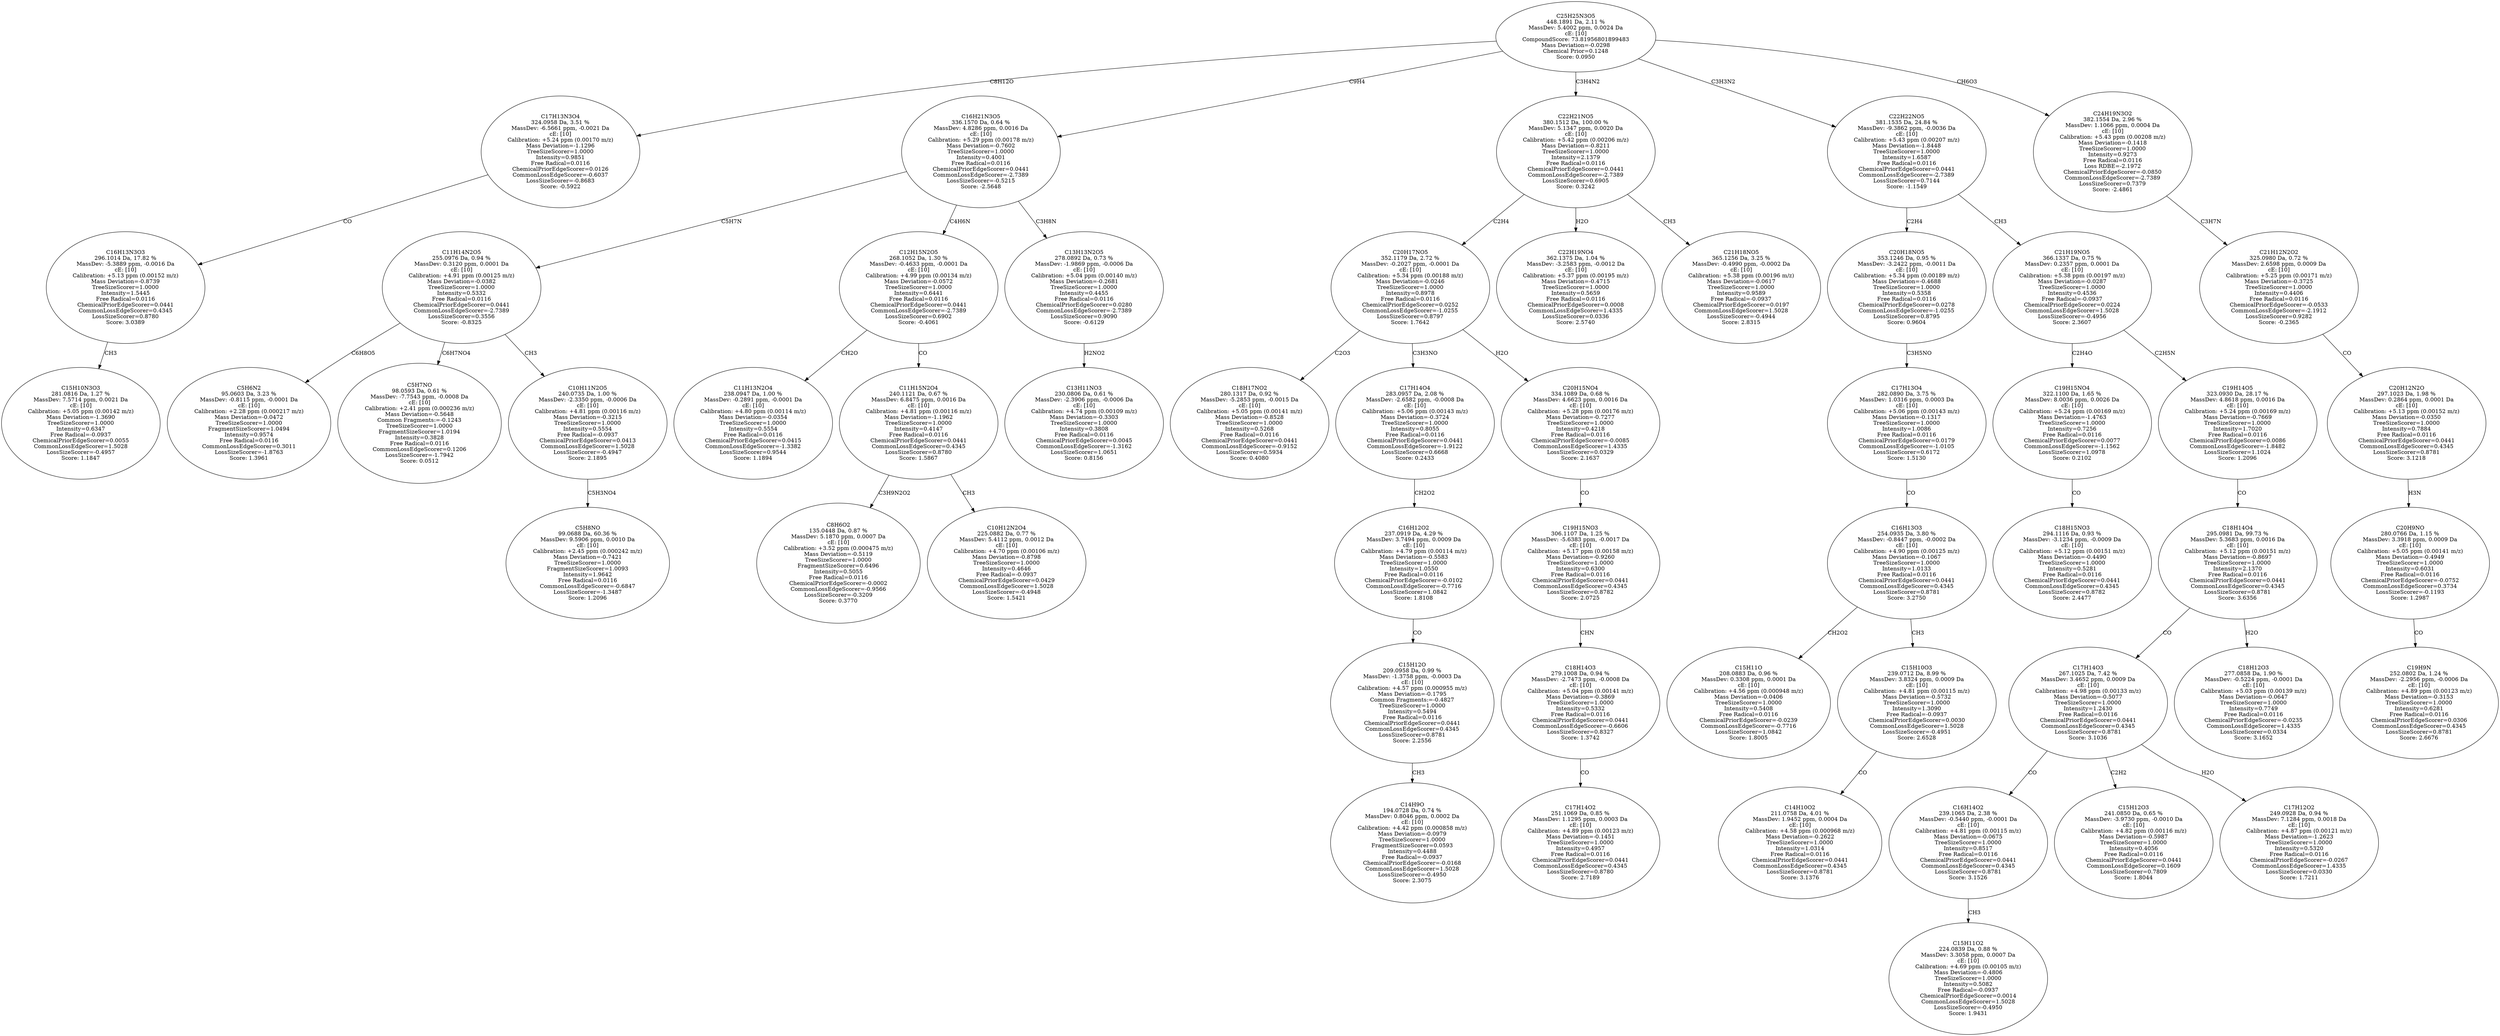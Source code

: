 strict digraph {
v1 [label="C15H10N3O3\n281.0816 Da, 1.27 %\nMassDev: 7.5714 ppm, 0.0021 Da\ncE: [10]\nCalibration: +5.05 ppm (0.00142 m/z)\nMass Deviation=-1.3690\nTreeSizeScorer=1.0000\nIntensity=0.6347\nFree Radical=-0.0937\nChemicalPriorEdgeScorer=0.0055\nCommonLossEdgeScorer=1.5028\nLossSizeScorer=-0.4957\nScore: 1.1847"];
v2 [label="C16H13N3O3\n296.1014 Da, 17.82 %\nMassDev: -5.3889 ppm, -0.0016 Da\ncE: [10]\nCalibration: +5.13 ppm (0.00152 m/z)\nMass Deviation=-0.8739\nTreeSizeScorer=1.0000\nIntensity=1.5445\nFree Radical=0.0116\nChemicalPriorEdgeScorer=0.0441\nCommonLossEdgeScorer=0.4345\nLossSizeScorer=0.8780\nScore: 3.0389"];
v3 [label="C17H13N3O4\n324.0958 Da, 3.51 %\nMassDev: -6.5661 ppm, -0.0021 Da\ncE: [10]\nCalibration: +5.24 ppm (0.00170 m/z)\nMass Deviation=-1.1296\nTreeSizeScorer=1.0000\nIntensity=0.9851\nFree Radical=0.0116\nChemicalPriorEdgeScorer=0.0126\nCommonLossEdgeScorer=-0.6037\nLossSizeScorer=-0.8683\nScore: -0.5922"];
v4 [label="C5H6N2\n95.0603 Da, 3.23 %\nMassDev: -0.8115 ppm, -0.0001 Da\ncE: [10]\nCalibration: +2.28 ppm (0.000217 m/z)\nMass Deviation=-0.0472\nTreeSizeScorer=1.0000\nFragmentSizeScorer=1.0494\nIntensity=0.9574\nFree Radical=0.0116\nCommonLossEdgeScorer=0.3011\nLossSizeScorer=-1.8763\nScore: 1.3961"];
v5 [label="C5H7NO\n98.0593 Da, 0.61 %\nMassDev: -7.7543 ppm, -0.0008 Da\ncE: [10]\nCalibration: +2.41 ppm (0.000236 m/z)\nMass Deviation=-0.5648\nCommon Fragments:=-0.1243\nTreeSizeScorer=1.0000\nFragmentSizeScorer=1.0194\nIntensity=0.3828\nFree Radical=0.0116\nCommonLossEdgeScorer=0.1206\nLossSizeScorer=-1.7942\nScore: 0.0512"];
v6 [label="C5H8NO\n99.0688 Da, 60.36 %\nMassDev: 9.5906 ppm, 0.0010 Da\ncE: [10]\nCalibration: +2.45 ppm (0.000242 m/z)\nMass Deviation=-0.7421\nTreeSizeScorer=1.0000\nFragmentSizeScorer=1.0093\nIntensity=1.9642\nFree Radical=0.0116\nCommonLossEdgeScorer=-0.6847\nLossSizeScorer=-1.3487\nScore: 1.2096"];
v7 [label="C10H11N2O5\n240.0735 Da, 1.00 %\nMassDev: -2.3350 ppm, -0.0006 Da\ncE: [10]\nCalibration: +4.81 ppm (0.00116 m/z)\nMass Deviation=-0.3215\nTreeSizeScorer=1.0000\nIntensity=0.5554\nFree Radical=-0.0937\nChemicalPriorEdgeScorer=0.0413\nCommonLossEdgeScorer=1.5028\nLossSizeScorer=-0.4947\nScore: 2.1895"];
v8 [label="C11H14N2O5\n255.0976 Da, 0.94 %\nMassDev: 0.3120 ppm, 0.0001 Da\ncE: [10]\nCalibration: +4.91 ppm (0.00125 m/z)\nMass Deviation=-0.0382\nTreeSizeScorer=1.0000\nIntensity=0.5332\nFree Radical=0.0116\nChemicalPriorEdgeScorer=0.0441\nCommonLossEdgeScorer=-2.7389\nLossSizeScorer=0.3556\nScore: -0.8325"];
v9 [label="C11H13N2O4\n238.0947 Da, 1.00 %\nMassDev: -0.2891 ppm, -0.0001 Da\ncE: [10]\nCalibration: +4.80 ppm (0.00114 m/z)\nMass Deviation=-0.0354\nTreeSizeScorer=1.0000\nIntensity=0.5554\nFree Radical=0.0116\nChemicalPriorEdgeScorer=0.0415\nCommonLossEdgeScorer=-1.3382\nLossSizeScorer=0.9544\nScore: 1.1894"];
v10 [label="C8H6O2\n135.0448 Da, 0.87 %\nMassDev: 5.1870 ppm, 0.0007 Da\ncE: [10]\nCalibration: +3.52 ppm (0.000475 m/z)\nMass Deviation=-0.5119\nTreeSizeScorer=1.0000\nFragmentSizeScorer=0.6496\nIntensity=0.5055\nFree Radical=0.0116\nChemicalPriorEdgeScorer=-0.0002\nCommonLossEdgeScorer=-0.9566\nLossSizeScorer=-0.3209\nScore: 0.3770"];
v11 [label="C10H12N2O4\n225.0882 Da, 0.77 %\nMassDev: 5.4112 ppm, 0.0012 Da\ncE: [10]\nCalibration: +4.70 ppm (0.00106 m/z)\nMass Deviation=-0.8798\nTreeSizeScorer=1.0000\nIntensity=0.4646\nFree Radical=-0.0937\nChemicalPriorEdgeScorer=0.0429\nCommonLossEdgeScorer=1.5028\nLossSizeScorer=-0.4948\nScore: 1.5421"];
v12 [label="C11H15N2O4\n240.1121 Da, 0.67 %\nMassDev: 6.8475 ppm, 0.0016 Da\ncE: [10]\nCalibration: +4.81 ppm (0.00116 m/z)\nMass Deviation=-1.1962\nTreeSizeScorer=1.0000\nIntensity=0.4147\nFree Radical=0.0116\nChemicalPriorEdgeScorer=0.0441\nCommonLossEdgeScorer=0.4345\nLossSizeScorer=0.8780\nScore: 1.5867"];
v13 [label="C12H15N2O5\n268.1052 Da, 1.30 %\nMassDev: -0.4633 ppm, -0.0001 Da\ncE: [10]\nCalibration: +4.99 ppm (0.00134 m/z)\nMass Deviation=-0.0572\nTreeSizeScorer=1.0000\nIntensity=0.6441\nFree Radical=0.0116\nChemicalPriorEdgeScorer=0.0441\nCommonLossEdgeScorer=-2.7389\nLossSizeScorer=0.6902\nScore: -0.4061"];
v14 [label="C13H11NO3\n230.0806 Da, 0.61 %\nMassDev: -2.3906 ppm, -0.0006 Da\ncE: [10]\nCalibration: +4.74 ppm (0.00109 m/z)\nMass Deviation=-0.3303\nTreeSizeScorer=1.0000\nIntensity=0.3808\nFree Radical=0.0116\nChemicalPriorEdgeScorer=0.0045\nCommonLossEdgeScorer=-1.3162\nLossSizeScorer=1.0651\nScore: 0.8156"];
v15 [label="C13H13N2O5\n278.0892 Da, 0.73 %\nMassDev: -1.9869 ppm, -0.0006 Da\ncE: [10]\nCalibration: +5.04 ppm (0.00140 m/z)\nMass Deviation=-0.2681\nTreeSizeScorer=1.0000\nIntensity=0.4455\nFree Radical=0.0116\nChemicalPriorEdgeScorer=0.0280\nCommonLossEdgeScorer=-2.7389\nLossSizeScorer=0.9090\nScore: -0.6129"];
v16 [label="C16H21N3O5\n336.1570 Da, 0.64 %\nMassDev: 4.8286 ppm, 0.0016 Da\ncE: [10]\nCalibration: +5.29 ppm (0.00178 m/z)\nMass Deviation=-0.7602\nTreeSizeScorer=1.0000\nIntensity=0.4001\nFree Radical=0.0116\nChemicalPriorEdgeScorer=0.0441\nCommonLossEdgeScorer=-2.7389\nLossSizeScorer=-0.5215\nScore: -2.5648"];
v17 [label="C18H17NO2\n280.1317 Da, 0.92 %\nMassDev: -5.2853 ppm, -0.0015 Da\ncE: [10]\nCalibration: +5.05 ppm (0.00141 m/z)\nMass Deviation=-0.8528\nTreeSizeScorer=1.0000\nIntensity=0.5268\nFree Radical=0.0116\nChemicalPriorEdgeScorer=0.0441\nCommonLossEdgeScorer=-0.9152\nLossSizeScorer=0.5934\nScore: 0.4080"];
v18 [label="C14H9O\n194.0728 Da, 0.74 %\nMassDev: 0.8046 ppm, 0.0002 Da\ncE: [10]\nCalibration: +4.42 ppm (0.000858 m/z)\nMass Deviation=-0.0979\nTreeSizeScorer=1.0000\nFragmentSizeScorer=0.0593\nIntensity=0.4488\nFree Radical=-0.0937\nChemicalPriorEdgeScorer=-0.0168\nCommonLossEdgeScorer=1.5028\nLossSizeScorer=-0.4950\nScore: 2.3075"];
v19 [label="C15H12O\n209.0958 Da, 0.99 %\nMassDev: -1.3758 ppm, -0.0003 Da\ncE: [10]\nCalibration: +4.57 ppm (0.000955 m/z)\nMass Deviation=-0.1795\nCommon Fragments:=-0.4827\nTreeSizeScorer=1.0000\nIntensity=0.5494\nFree Radical=0.0116\nChemicalPriorEdgeScorer=0.0441\nCommonLossEdgeScorer=0.4345\nLossSizeScorer=0.8781\nScore: 2.2556"];
v20 [label="C16H12O2\n237.0919 Da, 4.29 %\nMassDev: 3.7494 ppm, 0.0009 Da\ncE: [10]\nCalibration: +4.79 ppm (0.00114 m/z)\nMass Deviation=-0.5583\nTreeSizeScorer=1.0000\nIntensity=1.0550\nFree Radical=0.0116\nChemicalPriorEdgeScorer=-0.0102\nCommonLossEdgeScorer=-0.7716\nLossSizeScorer=1.0842\nScore: 1.8108"];
v21 [label="C17H14O4\n283.0957 Da, 2.08 %\nMassDev: -2.6582 ppm, -0.0008 Da\ncE: [10]\nCalibration: +5.06 ppm (0.00143 m/z)\nMass Deviation=-0.3724\nTreeSizeScorer=1.0000\nIntensity=0.8055\nFree Radical=0.0116\nChemicalPriorEdgeScorer=0.0441\nCommonLossEdgeScorer=-1.9122\nLossSizeScorer=0.6668\nScore: 0.2433"];
v22 [label="C17H14O2\n251.1069 Da, 0.85 %\nMassDev: 1.1295 ppm, 0.0003 Da\ncE: [10]\nCalibration: +4.89 ppm (0.00123 m/z)\nMass Deviation=-0.1451\nTreeSizeScorer=1.0000\nIntensity=0.4957\nFree Radical=0.0116\nChemicalPriorEdgeScorer=0.0441\nCommonLossEdgeScorer=0.4345\nLossSizeScorer=0.8780\nScore: 2.7189"];
v23 [label="C18H14O3\n279.1008 Da, 0.94 %\nMassDev: -2.7473 ppm, -0.0008 Da\ncE: [10]\nCalibration: +5.04 ppm (0.00141 m/z)\nMass Deviation=-0.3869\nTreeSizeScorer=1.0000\nIntensity=0.5332\nFree Radical=0.0116\nChemicalPriorEdgeScorer=0.0441\nCommonLossEdgeScorer=-0.6606\nLossSizeScorer=0.8327\nScore: 1.3742"];
v24 [label="C19H15NO3\n306.1107 Da, 1.25 %\nMassDev: -5.6383 ppm, -0.0017 Da\ncE: [10]\nCalibration: +5.17 ppm (0.00158 m/z)\nMass Deviation=-0.9260\nTreeSizeScorer=1.0000\nIntensity=0.6300\nFree Radical=0.0116\nChemicalPriorEdgeScorer=0.0441\nCommonLossEdgeScorer=0.4345\nLossSizeScorer=0.8782\nScore: 2.0725"];
v25 [label="C20H15NO4\n334.1089 Da, 0.68 %\nMassDev: 4.6623 ppm, 0.0016 Da\ncE: [10]\nCalibration: +5.28 ppm (0.00176 m/z)\nMass Deviation=-0.7277\nTreeSizeScorer=1.0000\nIntensity=0.4218\nFree Radical=0.0116\nChemicalPriorEdgeScorer=-0.0085\nCommonLossEdgeScorer=1.4335\nLossSizeScorer=0.0329\nScore: 2.1637"];
v26 [label="C20H17NO5\n352.1179 Da, 2.72 %\nMassDev: -0.2027 ppm, -0.0001 Da\ncE: [10]\nCalibration: +5.34 ppm (0.00188 m/z)\nMass Deviation=-0.0246\nTreeSizeScorer=1.0000\nIntensity=0.8978\nFree Radical=0.0116\nChemicalPriorEdgeScorer=0.0252\nCommonLossEdgeScorer=-1.0255\nLossSizeScorer=0.8797\nScore: 1.7642"];
v27 [label="C22H19NO4\n362.1375 Da, 1.04 %\nMassDev: -3.2583 ppm, -0.0012 Da\ncE: [10]\nCalibration: +5.37 ppm (0.00195 m/z)\nMass Deviation=-0.4715\nTreeSizeScorer=1.0000\nIntensity=0.5659\nFree Radical=0.0116\nChemicalPriorEdgeScorer=0.0008\nCommonLossEdgeScorer=1.4335\nLossSizeScorer=0.0336\nScore: 2.5740"];
v28 [label="C21H18NO5\n365.1256 Da, 3.25 %\nMassDev: -0.4990 ppm, -0.0002 Da\ncE: [10]\nCalibration: +5.38 ppm (0.00196 m/z)\nMass Deviation=-0.0617\nTreeSizeScorer=1.0000\nIntensity=0.9589\nFree Radical=-0.0937\nChemicalPriorEdgeScorer=0.0197\nCommonLossEdgeScorer=1.5028\nLossSizeScorer=-0.4944\nScore: 2.8315"];
v29 [label="C22H21NO5\n380.1512 Da, 100.00 %\nMassDev: 5.1347 ppm, 0.0020 Da\ncE: [10]\nCalibration: +5.42 ppm (0.00206 m/z)\nMass Deviation=-0.8211\nTreeSizeScorer=1.0000\nIntensity=2.1379\nFree Radical=0.0116\nChemicalPriorEdgeScorer=0.0441\nCommonLossEdgeScorer=-2.7389\nLossSizeScorer=0.6905\nScore: 0.3242"];
v30 [label="C15H11O\n208.0883 Da, 0.96 %\nMassDev: 0.3308 ppm, 0.0001 Da\ncE: [10]\nCalibration: +4.56 ppm (0.000948 m/z)\nMass Deviation=-0.0406\nTreeSizeScorer=1.0000\nIntensity=0.5408\nFree Radical=0.0116\nChemicalPriorEdgeScorer=-0.0239\nCommonLossEdgeScorer=-0.7716\nLossSizeScorer=1.0842\nScore: 1.8005"];
v31 [label="C14H10O2\n211.0758 Da, 4.01 %\nMassDev: 1.9452 ppm, 0.0004 Da\ncE: [10]\nCalibration: +4.58 ppm (0.000968 m/z)\nMass Deviation=-0.2622\nTreeSizeScorer=1.0000\nIntensity=1.0314\nFree Radical=0.0116\nChemicalPriorEdgeScorer=0.0441\nCommonLossEdgeScorer=0.4345\nLossSizeScorer=0.8781\nScore: 3.1376"];
v32 [label="C15H10O3\n239.0712 Da, 8.99 %\nMassDev: 3.8324 ppm, 0.0009 Da\ncE: [10]\nCalibration: +4.81 ppm (0.00115 m/z)\nMass Deviation=-0.5732\nTreeSizeScorer=1.0000\nIntensity=1.3090\nFree Radical=-0.0937\nChemicalPriorEdgeScorer=0.0030\nCommonLossEdgeScorer=1.5028\nLossSizeScorer=-0.4951\nScore: 2.6528"];
v33 [label="C16H13O3\n254.0935 Da, 3.80 %\nMassDev: -0.8447 ppm, -0.0002 Da\ncE: [10]\nCalibration: +4.90 ppm (0.00125 m/z)\nMass Deviation=-0.1067\nTreeSizeScorer=1.0000\nIntensity=1.0133\nFree Radical=0.0116\nChemicalPriorEdgeScorer=0.0441\nCommonLossEdgeScorer=0.4345\nLossSizeScorer=0.8781\nScore: 3.2750"];
v34 [label="C17H13O4\n282.0890 Da, 3.75 %\nMassDev: 1.0316 ppm, 0.0003 Da\ncE: [10]\nCalibration: +5.06 ppm (0.00143 m/z)\nMass Deviation=-0.1317\nTreeSizeScorer=1.0000\nIntensity=1.0086\nFree Radical=0.0116\nChemicalPriorEdgeScorer=0.0179\nCommonLossEdgeScorer=-1.0105\nLossSizeScorer=0.6172\nScore: 1.5130"];
v35 [label="C20H18NO5\n353.1246 Da, 0.95 %\nMassDev: -3.2422 ppm, -0.0011 Da\ncE: [10]\nCalibration: +5.34 ppm (0.00189 m/z)\nMass Deviation=-0.4688\nTreeSizeScorer=1.0000\nIntensity=0.5358\nFree Radical=0.0116\nChemicalPriorEdgeScorer=0.0278\nCommonLossEdgeScorer=-1.0255\nLossSizeScorer=0.8795\nScore: 0.9604"];
v36 [label="C18H15NO3\n294.1116 Da, 0.93 %\nMassDev: -3.1234 ppm, -0.0009 Da\ncE: [10]\nCalibration: +5.12 ppm (0.00151 m/z)\nMass Deviation=-0.4490\nTreeSizeScorer=1.0000\nIntensity=0.5281\nFree Radical=0.0116\nChemicalPriorEdgeScorer=0.0441\nCommonLossEdgeScorer=0.4345\nLossSizeScorer=0.8782\nScore: 2.4477"];
v37 [label="C19H15NO4\n322.1100 Da, 1.65 %\nMassDev: 8.0036 ppm, 0.0026 Da\ncE: [10]\nCalibration: +5.24 ppm (0.00169 m/z)\nMass Deviation=-1.4763\nTreeSizeScorer=1.0000\nIntensity=0.7256\nFree Radical=0.0116\nChemicalPriorEdgeScorer=0.0077\nCommonLossEdgeScorer=-1.1562\nLossSizeScorer=1.0978\nScore: 0.2102"];
v38 [label="C15H11O2\n224.0839 Da, 0.88 %\nMassDev: 3.3058 ppm, 0.0007 Da\ncE: [10]\nCalibration: +4.69 ppm (0.00105 m/z)\nMass Deviation=-0.4806\nTreeSizeScorer=1.0000\nIntensity=0.5082\nFree Radical=-0.0937\nChemicalPriorEdgeScorer=0.0014\nCommonLossEdgeScorer=1.5028\nLossSizeScorer=-0.4950\nScore: 1.9431"];
v39 [label="C16H14O2\n239.1065 Da, 2.38 %\nMassDev: -0.5440 ppm, -0.0001 Da\ncE: [10]\nCalibration: +4.81 ppm (0.00115 m/z)\nMass Deviation=-0.0675\nTreeSizeScorer=1.0000\nIntensity=0.8517\nFree Radical=0.0116\nChemicalPriorEdgeScorer=0.0441\nCommonLossEdgeScorer=0.4345\nLossSizeScorer=0.8781\nScore: 3.1526"];
v40 [label="C15H12O3\n241.0850 Da, 0.65 %\nMassDev: -3.9730 ppm, -0.0010 Da\ncE: [10]\nCalibration: +4.82 ppm (0.00116 m/z)\nMass Deviation=-0.5987\nTreeSizeScorer=1.0000\nIntensity=0.4056\nFree Radical=0.0116\nChemicalPriorEdgeScorer=0.0441\nCommonLossEdgeScorer=0.1609\nLossSizeScorer=0.7809\nScore: 1.8044"];
v41 [label="C17H12O2\n249.0928 Da, 0.94 %\nMassDev: 7.1284 ppm, 0.0018 Da\ncE: [10]\nCalibration: +4.87 ppm (0.00121 m/z)\nMass Deviation=-1.2623\nTreeSizeScorer=1.0000\nIntensity=0.5320\nFree Radical=0.0116\nChemicalPriorEdgeScorer=-0.0267\nCommonLossEdgeScorer=1.4335\nLossSizeScorer=0.0330\nScore: 1.7211"];
v42 [label="C17H14O3\n267.1025 Da, 7.42 %\nMassDev: 3.4652 ppm, 0.0009 Da\ncE: [10]\nCalibration: +4.98 ppm (0.00133 m/z)\nMass Deviation=-0.5077\nTreeSizeScorer=1.0000\nIntensity=1.2430\nFree Radical=0.0116\nChemicalPriorEdgeScorer=0.0441\nCommonLossEdgeScorer=0.4345\nLossSizeScorer=0.8781\nScore: 3.1036"];
v43 [label="C18H12O3\n277.0858 Da, 1.90 %\nMassDev: -0.5224 ppm, -0.0001 Da\ncE: [10]\nCalibration: +5.03 ppm (0.00139 m/z)\nMass Deviation=-0.0647\nTreeSizeScorer=1.0000\nIntensity=0.7749\nFree Radical=0.0116\nChemicalPriorEdgeScorer=-0.0235\nCommonLossEdgeScorer=1.4335\nLossSizeScorer=0.0334\nScore: 3.1652"];
v44 [label="C18H14O4\n295.0981 Da, 99.73 %\nMassDev: 5.3683 ppm, 0.0016 Da\ncE: [10]\nCalibration: +5.12 ppm (0.00151 m/z)\nMass Deviation=-0.8697\nTreeSizeScorer=1.0000\nIntensity=2.1370\nFree Radical=0.0116\nChemicalPriorEdgeScorer=0.0441\nCommonLossEdgeScorer=0.4345\nLossSizeScorer=0.8781\nScore: 3.6356"];
v45 [label="C19H14O5\n323.0930 Da, 28.17 %\nMassDev: 4.8618 ppm, 0.0016 Da\ncE: [10]\nCalibration: +5.24 ppm (0.00169 m/z)\nMass Deviation=-0.7669\nTreeSizeScorer=1.0000\nIntensity=1.7020\nFree Radical=0.0116\nChemicalPriorEdgeScorer=0.0086\nCommonLossEdgeScorer=-1.8482\nLossSizeScorer=1.1024\nScore: 1.2096"];
v46 [label="C21H19NO5\n366.1337 Da, 0.75 %\nMassDev: 0.2357 ppm, 0.0001 Da\ncE: [10]\nCalibration: +5.38 ppm (0.00197 m/z)\nMass Deviation=-0.0287\nTreeSizeScorer=1.0000\nIntensity=0.4536\nFree Radical=-0.0937\nChemicalPriorEdgeScorer=0.0224\nCommonLossEdgeScorer=1.5028\nLossSizeScorer=-0.4956\nScore: 2.3607"];
v47 [label="C22H22NO5\n381.1535 Da, 24.84 %\nMassDev: -9.3862 ppm, -0.0036 Da\ncE: [10]\nCalibration: +5.43 ppm (0.00207 m/z)\nMass Deviation=-1.8448\nTreeSizeScorer=1.0000\nIntensity=1.6587\nFree Radical=0.0116\nChemicalPriorEdgeScorer=0.0441\nCommonLossEdgeScorer=-2.7389\nLossSizeScorer=0.7144\nScore: -1.1549"];
v48 [label="C19H9N\n252.0802 Da, 1.24 %\nMassDev: -2.2956 ppm, -0.0006 Da\ncE: [10]\nCalibration: +4.89 ppm (0.00123 m/z)\nMass Deviation=-0.3153\nTreeSizeScorer=1.0000\nIntensity=0.6281\nFree Radical=0.0116\nChemicalPriorEdgeScorer=0.0306\nCommonLossEdgeScorer=0.4345\nLossSizeScorer=0.8781\nScore: 2.6676"];
v49 [label="C20H9NO\n280.0766 Da, 1.15 %\nMassDev: 3.3918 ppm, 0.0009 Da\ncE: [10]\nCalibration: +5.05 ppm (0.00141 m/z)\nMass Deviation=-0.4949\nTreeSizeScorer=1.0000\nIntensity=0.6031\nFree Radical=0.0116\nChemicalPriorEdgeScorer=-0.0752\nCommonLossEdgeScorer=0.3734\nLossSizeScorer=-0.1193\nScore: 1.2987"];
v50 [label="C20H12N2O\n297.1023 Da, 1.98 %\nMassDev: 0.2864 ppm, 0.0001 Da\ncE: [10]\nCalibration: +5.13 ppm (0.00152 m/z)\nMass Deviation=-0.0350\nTreeSizeScorer=1.0000\nIntensity=0.7884\nFree Radical=0.0116\nChemicalPriorEdgeScorer=0.0441\nCommonLossEdgeScorer=0.4345\nLossSizeScorer=0.8781\nScore: 3.1218"];
v51 [label="C21H12N2O2\n325.0980 Da, 0.72 %\nMassDev: 2.6598 ppm, 0.0009 Da\ncE: [10]\nCalibration: +5.25 ppm (0.00171 m/z)\nMass Deviation=-0.3725\nTreeSizeScorer=1.0000\nIntensity=0.4406\nFree Radical=0.0116\nChemicalPriorEdgeScorer=-0.0533\nCommonLossEdgeScorer=-2.1912\nLossSizeScorer=0.9282\nScore: -0.2365"];
v52 [label="C24H19N3O2\n382.1554 Da, 2.96 %\nMassDev: 1.1066 ppm, 0.0004 Da\ncE: [10]\nCalibration: +5.43 ppm (0.00208 m/z)\nMass Deviation=-0.1418\nTreeSizeScorer=1.0000\nIntensity=0.9273\nFree Radical=0.0116\nLoss RDBE=-2.1972\nChemicalPriorEdgeScorer=-0.0850\nCommonLossEdgeScorer=-2.7389\nLossSizeScorer=0.7379\nScore: -2.4861"];
v53 [label="C25H25N3O5\n448.1891 Da, 2.11 %\nMassDev: 5.4002 ppm, 0.0024 Da\ncE: [10]\nCompoundScore: 73.81956801899483\nMass Deviation=-0.0298\nChemical Prior=0.1248\nScore: 0.0950"];
v2 -> v1 [label="CH3"];
v3 -> v2 [label="CO"];
v53 -> v3 [label="C8H12O"];
v8 -> v4 [label="C6H8O5"];
v8 -> v5 [label="C6H7NO4"];
v7 -> v6 [label="C5H3NO4"];
v8 -> v7 [label="CH3"];
v16 -> v8 [label="C5H7N"];
v13 -> v9 [label="CH2O"];
v12 -> v10 [label="C3H9N2O2"];
v12 -> v11 [label="CH3"];
v13 -> v12 [label="CO"];
v16 -> v13 [label="C4H6N"];
v15 -> v14 [label="H2NO2"];
v16 -> v15 [label="C3H8N"];
v53 -> v16 [label="C9H4"];
v26 -> v17 [label="C2O3"];
v19 -> v18 [label="CH3"];
v20 -> v19 [label="CO"];
v21 -> v20 [label="CH2O2"];
v26 -> v21 [label="C3H3NO"];
v23 -> v22 [label="CO"];
v24 -> v23 [label="CHN"];
v25 -> v24 [label="CO"];
v26 -> v25 [label="H2O"];
v29 -> v26 [label="C2H4"];
v29 -> v27 [label="H2O"];
v29 -> v28 [label="CH3"];
v53 -> v29 [label="C3H4N2"];
v33 -> v30 [label="CH2O2"];
v32 -> v31 [label="CO"];
v33 -> v32 [label="CH3"];
v34 -> v33 [label="CO"];
v35 -> v34 [label="C3H5NO"];
v47 -> v35 [label="C2H4"];
v37 -> v36 [label="CO"];
v46 -> v37 [label="C2H4O"];
v39 -> v38 [label="CH3"];
v42 -> v39 [label="CO"];
v42 -> v40 [label="C2H2"];
v42 -> v41 [label="H2O"];
v44 -> v42 [label="CO"];
v44 -> v43 [label="H2O"];
v45 -> v44 [label="CO"];
v46 -> v45 [label="C2H5N"];
v47 -> v46 [label="CH3"];
v53 -> v47 [label="C3H3N2"];
v49 -> v48 [label="CO"];
v50 -> v49 [label="H3N"];
v51 -> v50 [label="CO"];
v52 -> v51 [label="C3H7N"];
v53 -> v52 [label="CH6O3"];
}